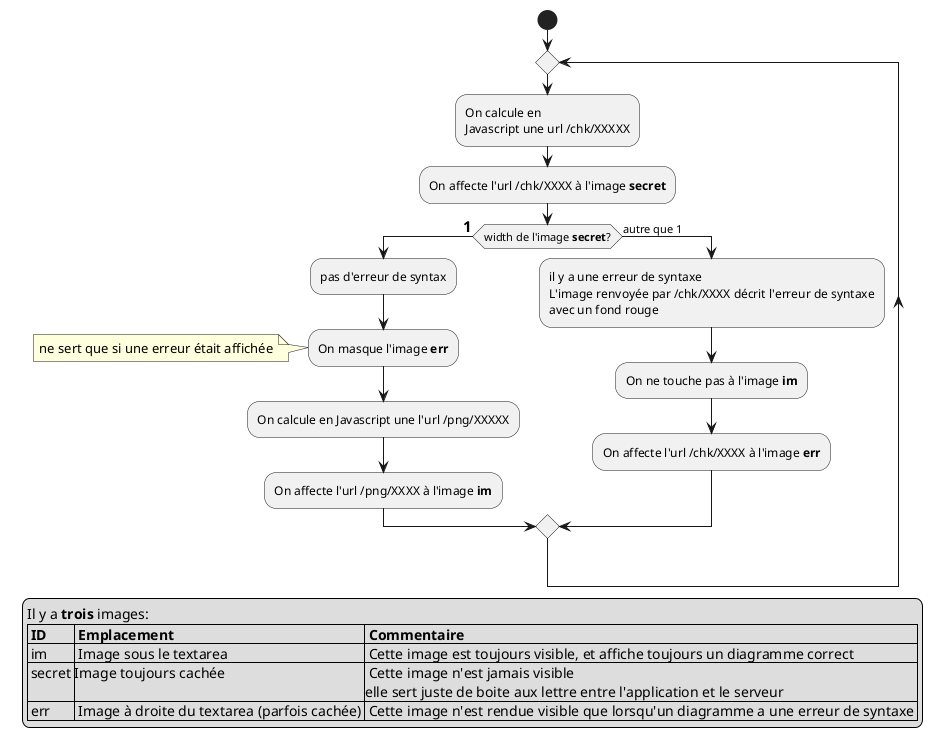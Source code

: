 {
  "sha1": "3f71ig1to5z4bsckrzo3rethal260l7",
  "insertion": {
    "when": "2024-05-30T20:48:20.254Z",
    "user": "plantuml@gmail.com"
  }
}
@startuml
start

legend
Il y a **trois** images:
|= ID |= Emplacement |= Commentaire |
| im | Image sous le textarea | Cette image est toujours visible, et affiche toujours un diagramme correct |
| secret |Image toujours cachée | Cette image n'est jamais visible\nelle sert juste de boite aux lettre entre l'application et le serveur |
| err | Image à droite du textarea (parfois cachée) | Cette image n'est rendue visible que lorsqu'un diagramme a une erreur de syntaxe |
end legend

repeat
  :On calcule en\nJavascript une url /chk/XXXXX;
  :On affecte l'url /chk/XXXX à l'image **secret**;
  if (width de l'image **secret**?) is (=1) then
    :pas d'erreur de syntax;
	:On masque l'image **err**;
	note left : ne sert que si une erreur était affichée
    :On calcule en Javascript une l'url /png/XXXXX;
	:On affecte l'url /png/XXXX à l'image **im**;
  else (autre que 1)
    :il y a une erreur de syntaxe
	L'image renvoyée par /chk/XXXX décrit l'erreur de syntaxe
	avec un fond rouge;
	:On ne touche pas à l'image **im**;
	:On affecte l'url /chk/XXXX à l'image **err**;
  endif
repeat while
@enduml
